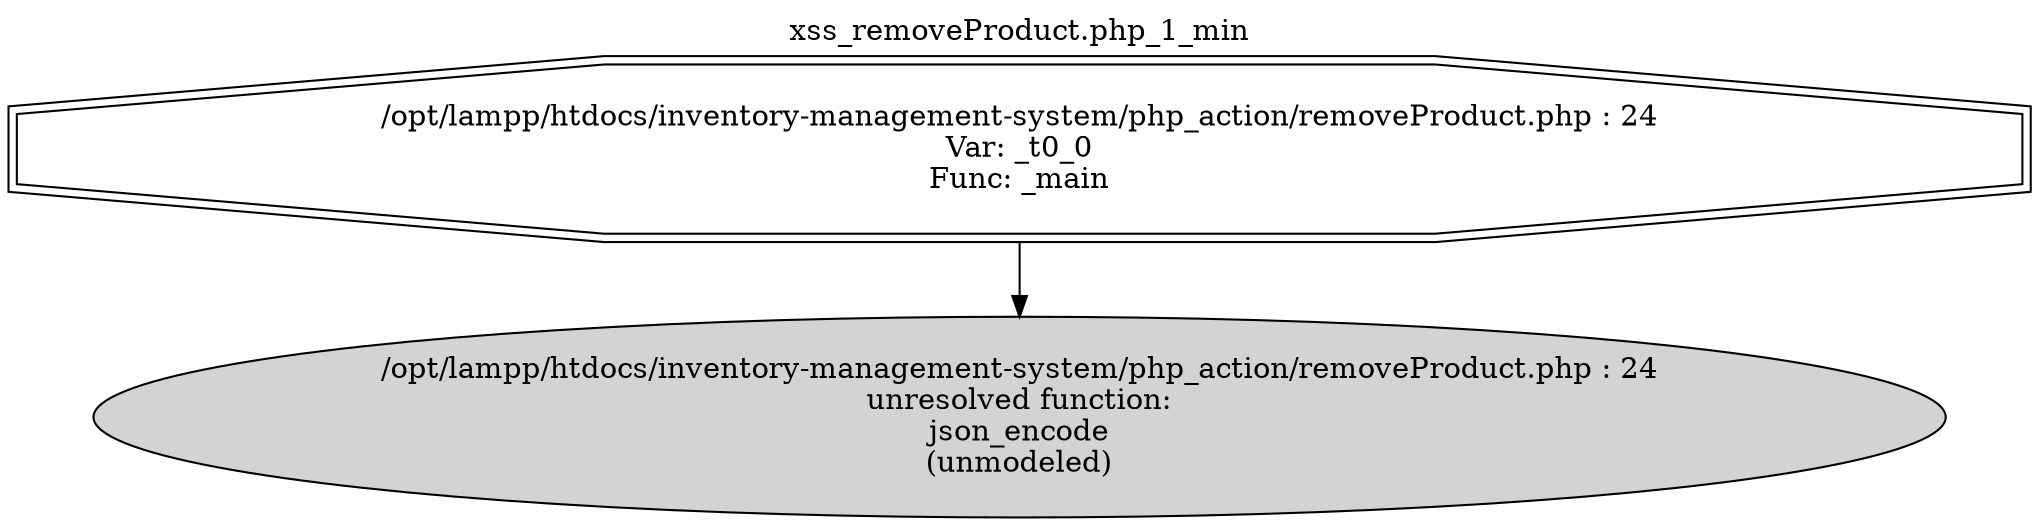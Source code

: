 digraph cfg {
  label="xss_removeProduct.php_1_min";
  labelloc=t;
  n1 [shape=doubleoctagon, label="/opt/lampp/htdocs/inventory-management-system/php_action/removeProduct.php : 24\nVar: _t0_0\nFunc: _main\n"];
  n2 [shape=ellipse, label="/opt/lampp/htdocs/inventory-management-system/php_action/removeProduct.php : 24\nunresolved function:\njson_encode\n(unmodeled)\n",style=filled];
  n1 -> n2;
}
